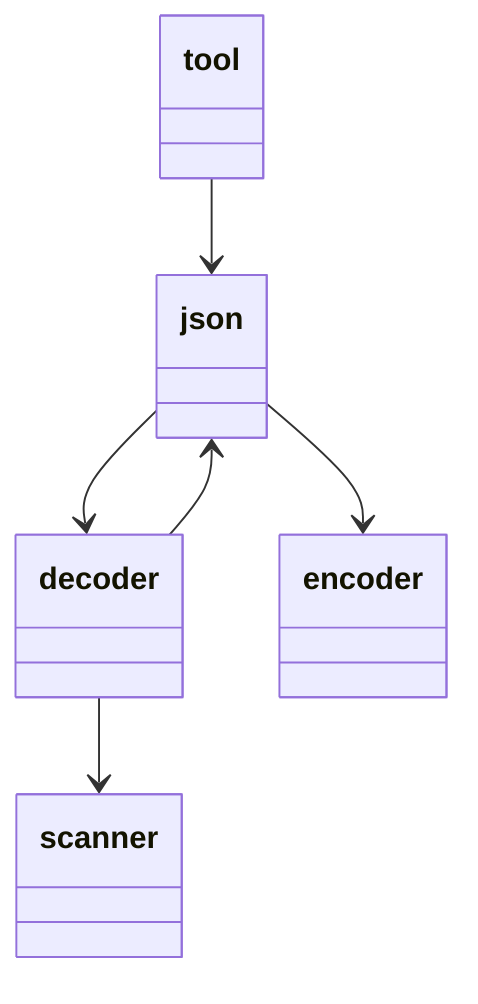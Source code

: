 classDiagram
  class json {
  }
  class decoder {
  }
  class encoder {
  }
  class scanner {
  }
  class tool {
  }
  json --> decoder
  json --> encoder
  decoder --> json
  decoder --> scanner
  tool --> json